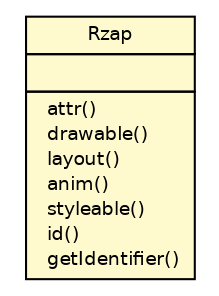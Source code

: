 #!/usr/local/bin/dot
#
# Class diagram 
# Generated by UMLGraph version 5.2 (http://www.umlgraph.org/)
#

digraph G {
	edge [fontname="Helvetica",fontsize=10,labelfontname="Helvetica",labelfontsize=10];
	node [fontname="Helvetica",fontsize=10,shape=plaintext];
	nodesep=0.25;
	ranksep=0.5;
	// com.heyzap.sdk.Rzap
	c785 [label=<<table title="com.heyzap.sdk.Rzap" border="0" cellborder="1" cellspacing="0" cellpadding="2" port="p" bgcolor="lemonChiffon" href="./Rzap.html">
		<tr><td><table border="0" cellspacing="0" cellpadding="1">
<tr><td align="center" balign="center"> Rzap </td></tr>
		</table></td></tr>
		<tr><td><table border="0" cellspacing="0" cellpadding="1">
<tr><td align="left" balign="left">  </td></tr>
		</table></td></tr>
		<tr><td><table border="0" cellspacing="0" cellpadding="1">
<tr><td align="left" balign="left">  attr() </td></tr>
<tr><td align="left" balign="left">  drawable() </td></tr>
<tr><td align="left" balign="left">  layout() </td></tr>
<tr><td align="left" balign="left">  anim() </td></tr>
<tr><td align="left" balign="left">  styleable() </td></tr>
<tr><td align="left" balign="left">  id() </td></tr>
<tr><td align="left" balign="left">  getIdentifier() </td></tr>
		</table></td></tr>
		</table>>, fontname="Helvetica", fontcolor="black", fontsize=9.0];
}

